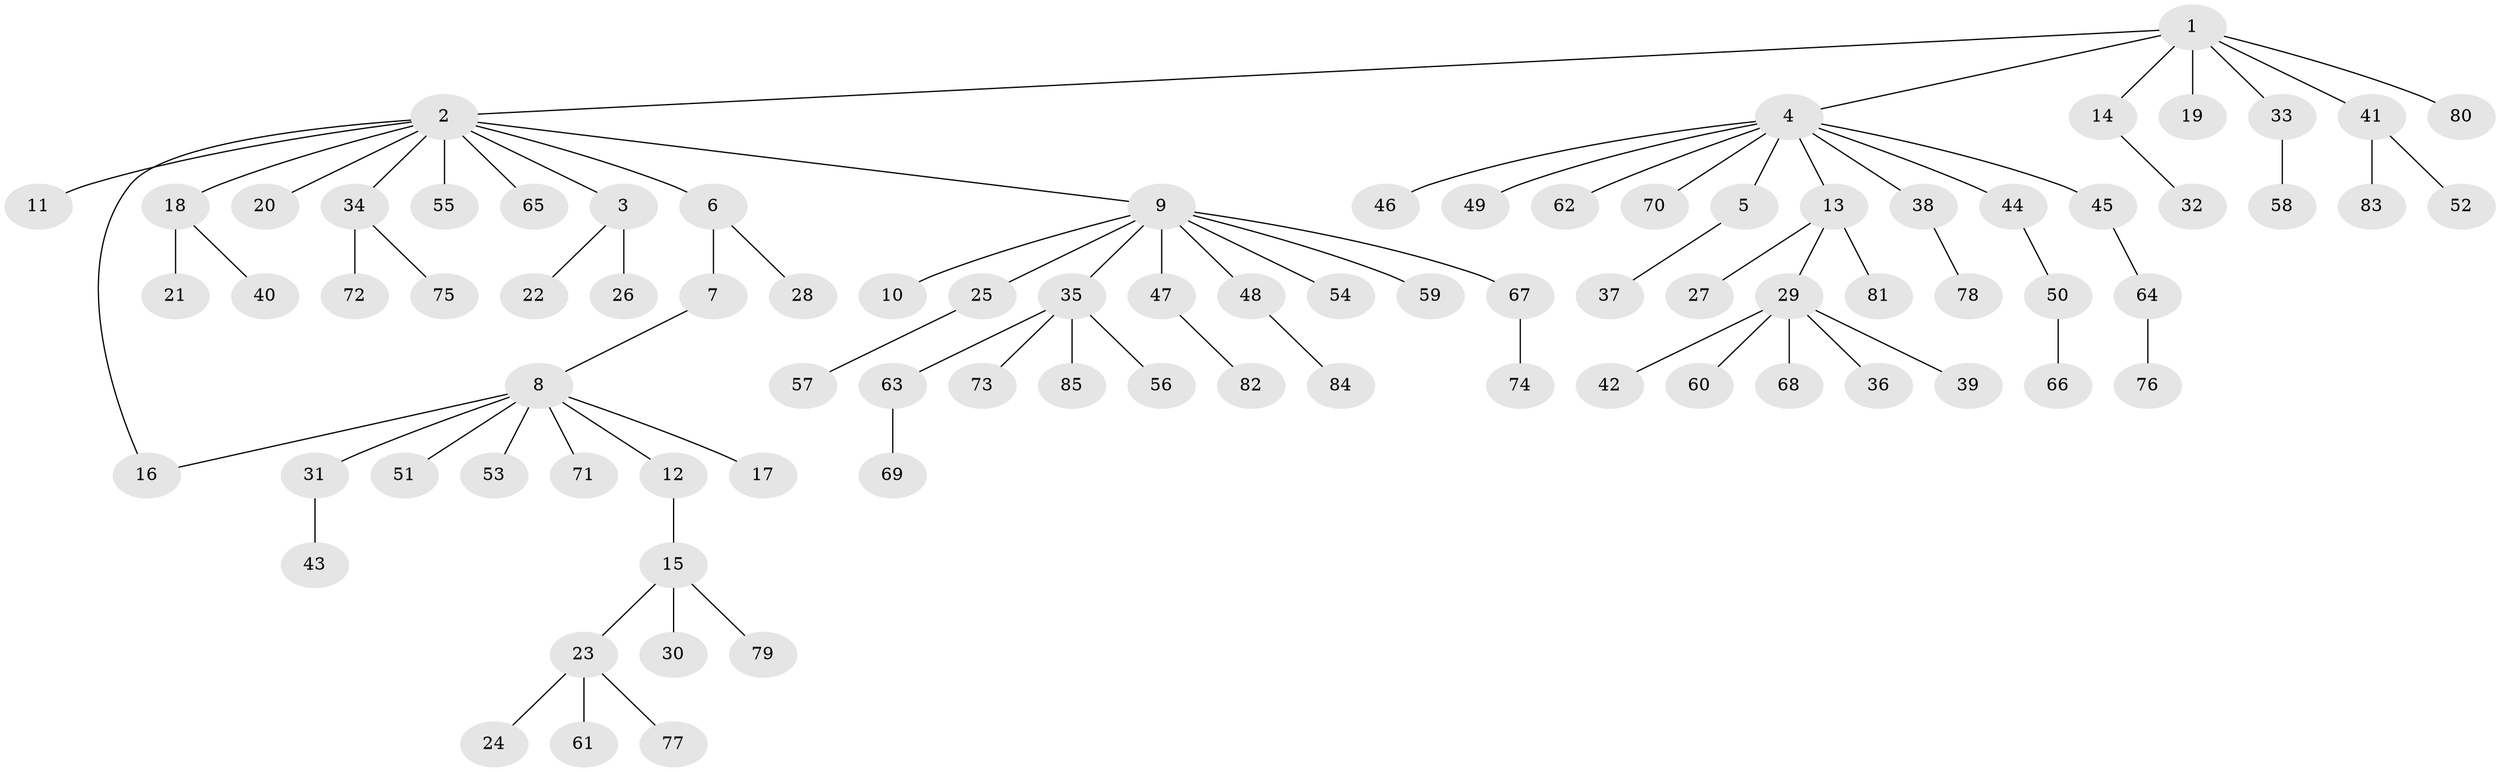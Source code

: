 // Generated by graph-tools (version 1.1) at 2025/14/03/09/25 04:14:45]
// undirected, 85 vertices, 85 edges
graph export_dot {
graph [start="1"]
  node [color=gray90,style=filled];
  1;
  2;
  3;
  4;
  5;
  6;
  7;
  8;
  9;
  10;
  11;
  12;
  13;
  14;
  15;
  16;
  17;
  18;
  19;
  20;
  21;
  22;
  23;
  24;
  25;
  26;
  27;
  28;
  29;
  30;
  31;
  32;
  33;
  34;
  35;
  36;
  37;
  38;
  39;
  40;
  41;
  42;
  43;
  44;
  45;
  46;
  47;
  48;
  49;
  50;
  51;
  52;
  53;
  54;
  55;
  56;
  57;
  58;
  59;
  60;
  61;
  62;
  63;
  64;
  65;
  66;
  67;
  68;
  69;
  70;
  71;
  72;
  73;
  74;
  75;
  76;
  77;
  78;
  79;
  80;
  81;
  82;
  83;
  84;
  85;
  1 -- 2;
  1 -- 4;
  1 -- 14;
  1 -- 19;
  1 -- 33;
  1 -- 41;
  1 -- 80;
  2 -- 3;
  2 -- 6;
  2 -- 9;
  2 -- 11;
  2 -- 16;
  2 -- 18;
  2 -- 20;
  2 -- 34;
  2 -- 55;
  2 -- 65;
  3 -- 22;
  3 -- 26;
  4 -- 5;
  4 -- 13;
  4 -- 38;
  4 -- 44;
  4 -- 45;
  4 -- 46;
  4 -- 49;
  4 -- 62;
  4 -- 70;
  5 -- 37;
  6 -- 7;
  6 -- 28;
  7 -- 8;
  8 -- 12;
  8 -- 16;
  8 -- 17;
  8 -- 31;
  8 -- 51;
  8 -- 53;
  8 -- 71;
  9 -- 10;
  9 -- 25;
  9 -- 35;
  9 -- 47;
  9 -- 48;
  9 -- 54;
  9 -- 59;
  9 -- 67;
  12 -- 15;
  13 -- 27;
  13 -- 29;
  13 -- 81;
  14 -- 32;
  15 -- 23;
  15 -- 30;
  15 -- 79;
  18 -- 21;
  18 -- 40;
  23 -- 24;
  23 -- 61;
  23 -- 77;
  25 -- 57;
  29 -- 36;
  29 -- 39;
  29 -- 42;
  29 -- 60;
  29 -- 68;
  31 -- 43;
  33 -- 58;
  34 -- 72;
  34 -- 75;
  35 -- 56;
  35 -- 63;
  35 -- 73;
  35 -- 85;
  38 -- 78;
  41 -- 52;
  41 -- 83;
  44 -- 50;
  45 -- 64;
  47 -- 82;
  48 -- 84;
  50 -- 66;
  63 -- 69;
  64 -- 76;
  67 -- 74;
}
